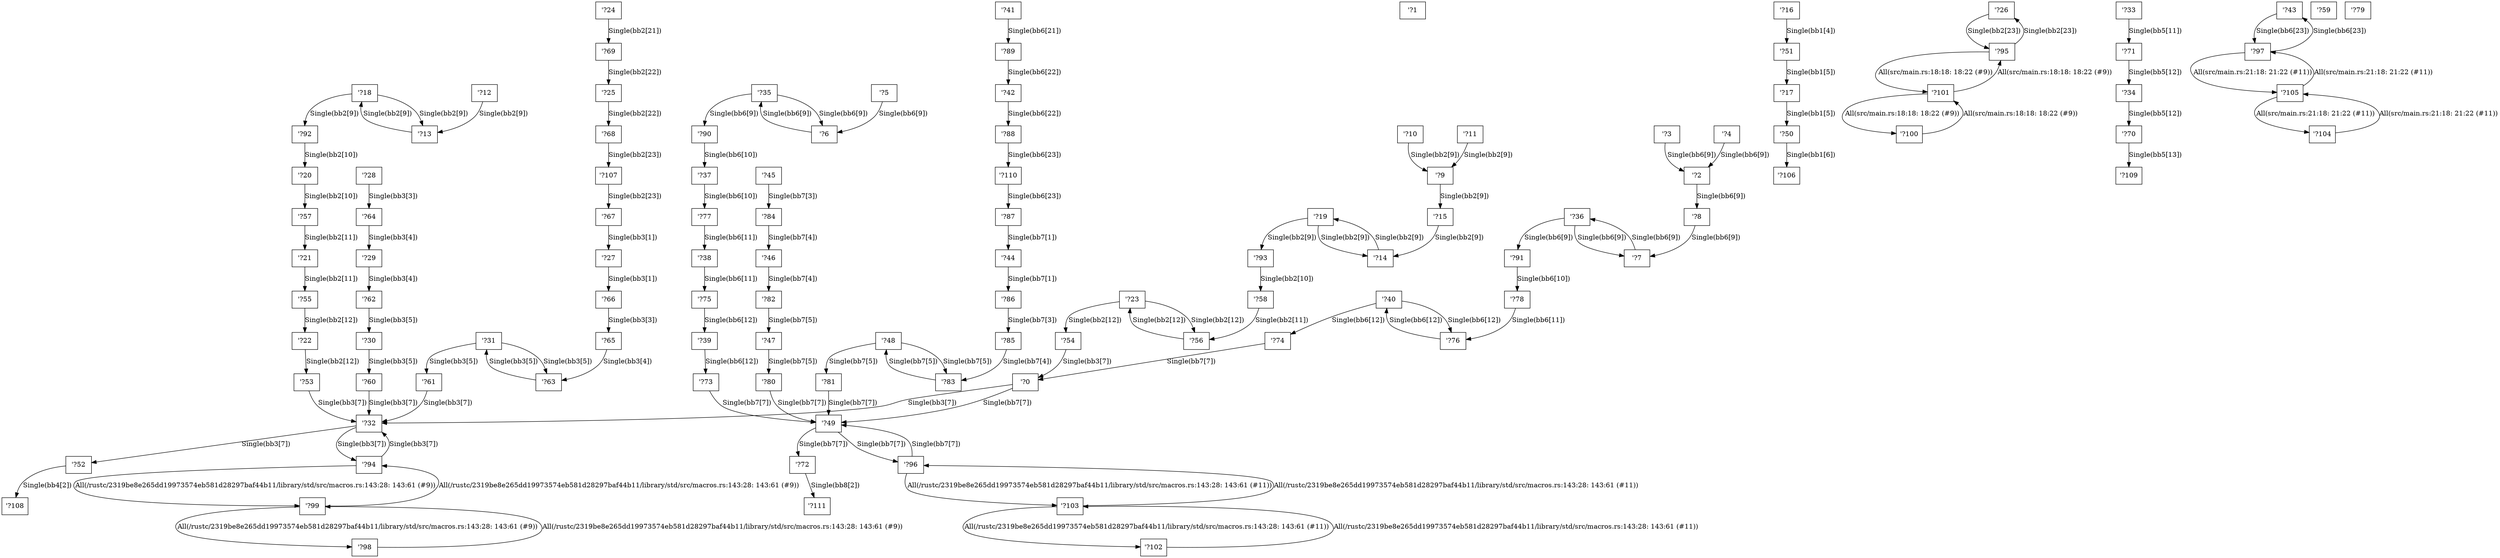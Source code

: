 digraph RegionInferenceContext {
    r0[label="\'?0"][shape="box"];
    r1[label="\'?1"][shape="box"];
    r2[label="\'?2"][shape="box"];
    r3[label="\'?3"][shape="box"];
    r4[label="\'?4"][shape="box"];
    r5[label="\'?5"][shape="box"];
    r6[label="\'?6"][shape="box"];
    r7[label="\'?7"][shape="box"];
    r8[label="\'?8"][shape="box"];
    r9[label="\'?9"][shape="box"];
    r10[label="\'?10"][shape="box"];
    r11[label="\'?11"][shape="box"];
    r12[label="\'?12"][shape="box"];
    r13[label="\'?13"][shape="box"];
    r14[label="\'?14"][shape="box"];
    r15[label="\'?15"][shape="box"];
    r16[label="\'?16"][shape="box"];
    r17[label="\'?17"][shape="box"];
    r18[label="\'?18"][shape="box"];
    r19[label="\'?19"][shape="box"];
    r20[label="\'?20"][shape="box"];
    r21[label="\'?21"][shape="box"];
    r22[label="\'?22"][shape="box"];
    r23[label="\'?23"][shape="box"];
    r24[label="\'?24"][shape="box"];
    r25[label="\'?25"][shape="box"];
    r26[label="\'?26"][shape="box"];
    r27[label="\'?27"][shape="box"];
    r28[label="\'?28"][shape="box"];
    r29[label="\'?29"][shape="box"];
    r30[label="\'?30"][shape="box"];
    r31[label="\'?31"][shape="box"];
    r32[label="\'?32"][shape="box"];
    r33[label="\'?33"][shape="box"];
    r34[label="\'?34"][shape="box"];
    r35[label="\'?35"][shape="box"];
    r36[label="\'?36"][shape="box"];
    r37[label="\'?37"][shape="box"];
    r38[label="\'?38"][shape="box"];
    r39[label="\'?39"][shape="box"];
    r40[label="\'?40"][shape="box"];
    r41[label="\'?41"][shape="box"];
    r42[label="\'?42"][shape="box"];
    r43[label="\'?43"][shape="box"];
    r44[label="\'?44"][shape="box"];
    r45[label="\'?45"][shape="box"];
    r46[label="\'?46"][shape="box"];
    r47[label="\'?47"][shape="box"];
    r48[label="\'?48"][shape="box"];
    r49[label="\'?49"][shape="box"];
    r50[label="\'?50"][shape="box"];
    r51[label="\'?51"][shape="box"];
    r52[label="\'?52"][shape="box"];
    r53[label="\'?53"][shape="box"];
    r54[label="\'?54"][shape="box"];
    r55[label="\'?55"][shape="box"];
    r56[label="\'?56"][shape="box"];
    r57[label="\'?57"][shape="box"];
    r58[label="\'?58"][shape="box"];
    r59[label="\'?59"][shape="box"];
    r60[label="\'?60"][shape="box"];
    r61[label="\'?61"][shape="box"];
    r62[label="\'?62"][shape="box"];
    r63[label="\'?63"][shape="box"];
    r64[label="\'?64"][shape="box"];
    r65[label="\'?65"][shape="box"];
    r66[label="\'?66"][shape="box"];
    r67[label="\'?67"][shape="box"];
    r68[label="\'?68"][shape="box"];
    r69[label="\'?69"][shape="box"];
    r70[label="\'?70"][shape="box"];
    r71[label="\'?71"][shape="box"];
    r72[label="\'?72"][shape="box"];
    r73[label="\'?73"][shape="box"];
    r74[label="\'?74"][shape="box"];
    r75[label="\'?75"][shape="box"];
    r76[label="\'?76"][shape="box"];
    r77[label="\'?77"][shape="box"];
    r78[label="\'?78"][shape="box"];
    r79[label="\'?79"][shape="box"];
    r80[label="\'?80"][shape="box"];
    r81[label="\'?81"][shape="box"];
    r82[label="\'?82"][shape="box"];
    r83[label="\'?83"][shape="box"];
    r84[label="\'?84"][shape="box"];
    r85[label="\'?85"][shape="box"];
    r86[label="\'?86"][shape="box"];
    r87[label="\'?87"][shape="box"];
    r88[label="\'?88"][shape="box"];
    r89[label="\'?89"][shape="box"];
    r90[label="\'?90"][shape="box"];
    r91[label="\'?91"][shape="box"];
    r92[label="\'?92"][shape="box"];
    r93[label="\'?93"][shape="box"];
    r94[label="\'?94"][shape="box"];
    r95[label="\'?95"][shape="box"];
    r96[label="\'?96"][shape="box"];
    r97[label="\'?97"][shape="box"];
    r98[label="\'?98"][shape="box"];
    r99[label="\'?99"][shape="box"];
    r100[label="\'?100"][shape="box"];
    r101[label="\'?101"][shape="box"];
    r102[label="\'?102"][shape="box"];
    r103[label="\'?103"][shape="box"];
    r104[label="\'?104"][shape="box"];
    r105[label="\'?105"][shape="box"];
    r106[label="\'?106"][shape="box"];
    r107[label="\'?107"][shape="box"];
    r108[label="\'?108"][shape="box"];
    r109[label="\'?109"][shape="box"];
    r110[label="\'?110"][shape="box"];
    r111[label="\'?111"][shape="box"];
    r94 -> r99[label="All(/rustc/2319be8e265dd19973574eb581d28297baf44b11/library/std/src/macros.rs:143:28: 143:61 (#9))"];
    r99 -> r94[label="All(/rustc/2319be8e265dd19973574eb581d28297baf44b11/library/std/src/macros.rs:143:28: 143:61 (#9))"];
    r98 -> r99[label="All(/rustc/2319be8e265dd19973574eb581d28297baf44b11/library/std/src/macros.rs:143:28: 143:61 (#9))"];
    r99 -> r98[label="All(/rustc/2319be8e265dd19973574eb581d28297baf44b11/library/std/src/macros.rs:143:28: 143:61 (#9))"];
    r95 -> r101[label="All(src/main.rs:18:18: 18:22 (#9))"];
    r101 -> r95[label="All(src/main.rs:18:18: 18:22 (#9))"];
    r100 -> r101[label="All(src/main.rs:18:18: 18:22 (#9))"];
    r101 -> r100[label="All(src/main.rs:18:18: 18:22 (#9))"];
    r96 -> r103[label="All(/rustc/2319be8e265dd19973574eb581d28297baf44b11/library/std/src/macros.rs:143:28: 143:61 (#11))"];
    r103 -> r96[label="All(/rustc/2319be8e265dd19973574eb581d28297baf44b11/library/std/src/macros.rs:143:28: 143:61 (#11))"];
    r102 -> r103[label="All(/rustc/2319be8e265dd19973574eb581d28297baf44b11/library/std/src/macros.rs:143:28: 143:61 (#11))"];
    r103 -> r102[label="All(/rustc/2319be8e265dd19973574eb581d28297baf44b11/library/std/src/macros.rs:143:28: 143:61 (#11))"];
    r97 -> r105[label="All(src/main.rs:21:18: 21:22 (#11))"];
    r105 -> r97[label="All(src/main.rs:21:18: 21:22 (#11))"];
    r104 -> r105[label="All(src/main.rs:21:18: 21:22 (#11))"];
    r105 -> r104[label="All(src/main.rs:21:18: 21:22 (#11))"];
    r9 -> r15[label="Single(bb2[9])"];
    r10 -> r9[label="Single(bb2[9])"];
    r11 -> r9[label="Single(bb2[9])"];
    r12 -> r13[label="Single(bb2[9])"];
    r15 -> r14[label="Single(bb2[9])"];
    r18 -> r13[label="Single(bb2[9])"];
    r13 -> r18[label="Single(bb2[9])"];
    r19 -> r14[label="Single(bb2[9])"];
    r14 -> r19[label="Single(bb2[9])"];
    r95 -> r26[label="Single(bb2[23])"];
    r26 -> r95[label="Single(bb2[23])"];
    r94 -> r32[label="Single(bb3[7])"];
    r32 -> r94[label="Single(bb3[7])"];
    r2 -> r8[label="Single(bb6[9])"];
    r3 -> r2[label="Single(bb6[9])"];
    r4 -> r2[label="Single(bb6[9])"];
    r5 -> r6[label="Single(bb6[9])"];
    r8 -> r7[label="Single(bb6[9])"];
    r35 -> r6[label="Single(bb6[9])"];
    r6 -> r35[label="Single(bb6[9])"];
    r36 -> r7[label="Single(bb6[9])"];
    r7 -> r36[label="Single(bb6[9])"];
    r97 -> r43[label="Single(bb6[23])"];
    r43 -> r97[label="Single(bb6[23])"];
    r96 -> r49[label="Single(bb7[7])"];
    r49 -> r96[label="Single(bb7[7])"];
    r16 -> r51[label="Single(bb1[4])"];
    r17 -> r50[label="Single(bb1[5])"];
    r51 -> r17[label="Single(bb1[5])"];
    r50 -> r106[label="Single(bb1[6])"];
    r18 -> r92[label="Single(bb2[9])"];
    r19 -> r93[label="Single(bb2[9])"];
    r20 -> r57[label="Single(bb2[10])"];
    r93 -> r58[label="Single(bb2[10])"];
    r92 -> r20[label="Single(bb2[10])"];
    r21 -> r55[label="Single(bb2[11])"];
    r58 -> r56[label="Single(bb2[11])"];
    r57 -> r21[label="Single(bb2[11])"];
    r22 -> r53[label="Single(bb2[12])"];
    r23 -> r54[label="Single(bb2[12])"];
    r56 -> r23[label="Single(bb2[12])"];
    r23 -> r56[label="Single(bb2[12])"];
    r55 -> r22[label="Single(bb2[12])"];
    r24 -> r69[label="Single(bb2[21])"];
    r25 -> r68[label="Single(bb2[22])"];
    r69 -> r25[label="Single(bb2[22])"];
    r107 -> r67[label="Single(bb2[23])"];
    r68 -> r107[label="Single(bb2[23])"];
    r27 -> r66[label="Single(bb3[1])"];
    r67 -> r27[label="Single(bb3[1])"];
    r28 -> r64[label="Single(bb3[3])"];
    r66 -> r65[label="Single(bb3[3])"];
    r29 -> r62[label="Single(bb3[4])"];
    r65 -> r63[label="Single(bb3[4])"];
    r64 -> r29[label="Single(bb3[4])"];
    r30 -> r60[label="Single(bb3[5])"];
    r31 -> r61[label="Single(bb3[5])"];
    r63 -> r31[label="Single(bb3[5])"];
    r31 -> r63[label="Single(bb3[5])"];
    r62 -> r30[label="Single(bb3[5])"];
    r0 -> r32[label="Single(bb3[7])"];
    r32 -> r52[label="Single(bb3[7])"];
    r53 -> r32[label="Single(bb3[7])"];
    r54 -> r0[label="Single(bb3[7])"];
    r60 -> r32[label="Single(bb3[7])"];
    r61 -> r32[label="Single(bb3[7])"];
    r52 -> r108[label="Single(bb4[2])"];
    r33 -> r71[label="Single(bb5[11])"];
    r34 -> r70[label="Single(bb5[12])"];
    r71 -> r34[label="Single(bb5[12])"];
    r70 -> r109[label="Single(bb5[13])"];
    r35 -> r90[label="Single(bb6[9])"];
    r36 -> r91[label="Single(bb6[9])"];
    r37 -> r77[label="Single(bb6[10])"];
    r91 -> r78[label="Single(bb6[10])"];
    r90 -> r37[label="Single(bb6[10])"];
    r38 -> r75[label="Single(bb6[11])"];
    r78 -> r76[label="Single(bb6[11])"];
    r77 -> r38[label="Single(bb6[11])"];
    r39 -> r73[label="Single(bb6[12])"];
    r40 -> r74[label="Single(bb6[12])"];
    r76 -> r40[label="Single(bb6[12])"];
    r40 -> r76[label="Single(bb6[12])"];
    r75 -> r39[label="Single(bb6[12])"];
    r41 -> r89[label="Single(bb6[21])"];
    r42 -> r88[label="Single(bb6[22])"];
    r89 -> r42[label="Single(bb6[22])"];
    r110 -> r87[label="Single(bb6[23])"];
    r88 -> r110[label="Single(bb6[23])"];
    r44 -> r86[label="Single(bb7[1])"];
    r87 -> r44[label="Single(bb7[1])"];
    r45 -> r84[label="Single(bb7[3])"];
    r86 -> r85[label="Single(bb7[3])"];
    r46 -> r82[label="Single(bb7[4])"];
    r85 -> r83[label="Single(bb7[4])"];
    r84 -> r46[label="Single(bb7[4])"];
    r47 -> r80[label="Single(bb7[5])"];
    r48 -> r81[label="Single(bb7[5])"];
    r83 -> r48[label="Single(bb7[5])"];
    r48 -> r83[label="Single(bb7[5])"];
    r82 -> r47[label="Single(bb7[5])"];
    r0 -> r49[label="Single(bb7[7])"];
    r49 -> r72[label="Single(bb7[7])"];
    r73 -> r49[label="Single(bb7[7])"];
    r74 -> r0[label="Single(bb7[7])"];
    r80 -> r49[label="Single(bb7[7])"];
    r81 -> r49[label="Single(bb7[7])"];
    r72 -> r111[label="Single(bb8[2])"];
}

